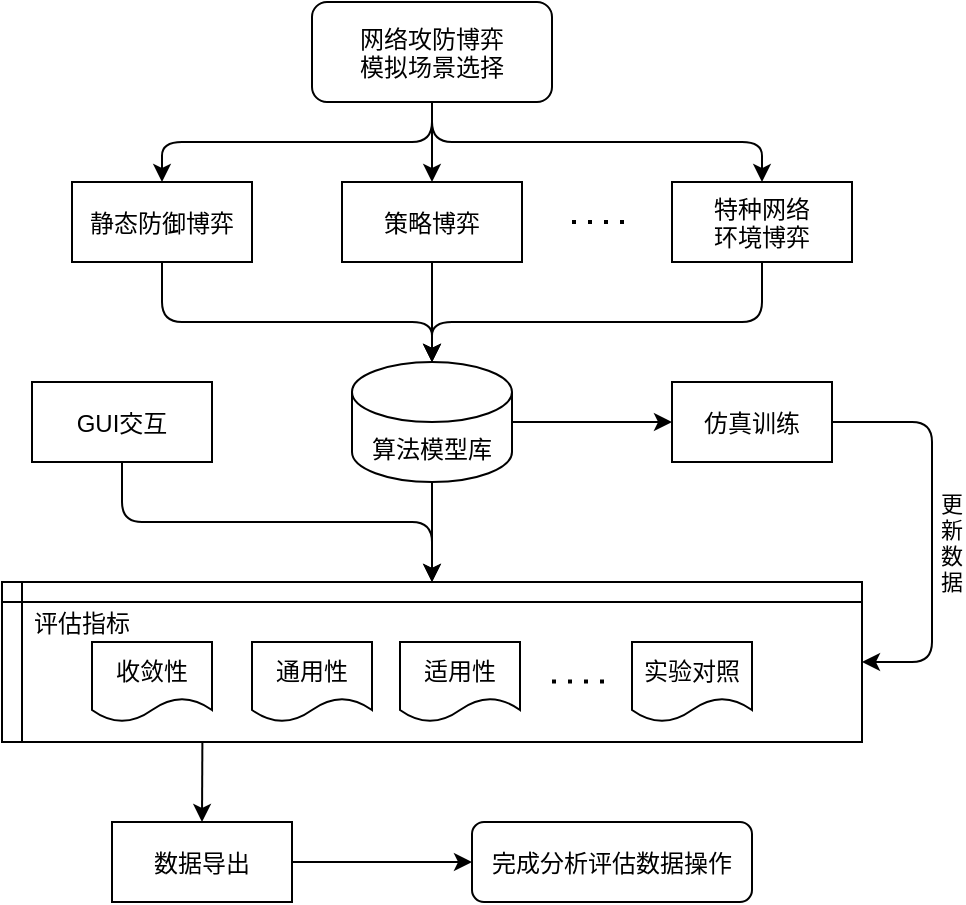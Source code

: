 <mxfile version="14.4.3" type="github">
  <diagram id="C5RBs43oDa-KdzZeNtuy" name="Page-1">
    <mxGraphModel dx="1426" dy="665" grid="1" gridSize="10" guides="1" tooltips="1" connect="1" arrows="1" fold="1" page="1" pageScale="1" pageWidth="827" pageHeight="1169" math="0" shadow="0">
      <root>
        <mxCell id="WIyWlLk6GJQsqaUBKTNV-0" />
        <mxCell id="WIyWlLk6GJQsqaUBKTNV-1" parent="WIyWlLk6GJQsqaUBKTNV-0" />
        <mxCell id="4mUoT94FO_jnOTSp1moc-0" value="网络攻防博弈&#xa;模拟场景选择" style="rounded=1;" parent="WIyWlLk6GJQsqaUBKTNV-1" vertex="1">
          <mxGeometry x="340" y="70" width="120" height="50" as="geometry" />
        </mxCell>
        <mxCell id="4mUoT94FO_jnOTSp1moc-1" value="静态防御博弈" style="rounded=0;" parent="WIyWlLk6GJQsqaUBKTNV-1" vertex="1">
          <mxGeometry x="220" y="160" width="90" height="40" as="geometry" />
        </mxCell>
        <mxCell id="4mUoT94FO_jnOTSp1moc-2" value="策略博弈" style="rounded=0;" parent="WIyWlLk6GJQsqaUBKTNV-1" vertex="1">
          <mxGeometry x="355" y="160" width="90" height="40" as="geometry" />
        </mxCell>
        <mxCell id="4mUoT94FO_jnOTSp1moc-3" value="特种网络&#xa;环境博弈" style="rounded=0;" parent="WIyWlLk6GJQsqaUBKTNV-1" vertex="1">
          <mxGeometry x="520" y="160" width="90" height="40" as="geometry" />
        </mxCell>
        <mxCell id="4mUoT94FO_jnOTSp1moc-4" value="" style="endArrow=none;dashed=1;dashPattern=1 3;strokeWidth=2;" parent="WIyWlLk6GJQsqaUBKTNV-1" edge="1">
          <mxGeometry width="50" height="50" relative="1" as="geometry">
            <mxPoint x="470" y="180" as="sourcePoint" />
            <mxPoint x="500" y="180" as="targetPoint" />
          </mxGeometry>
        </mxCell>
        <mxCell id="4mUoT94FO_jnOTSp1moc-5" value="" style="endArrow=classic;exitX=0.5;exitY=1;exitDx=0;exitDy=0;entryX=0.5;entryY=0;entryDx=0;entryDy=0;" parent="WIyWlLk6GJQsqaUBKTNV-1" source="4mUoT94FO_jnOTSp1moc-0" target="4mUoT94FO_jnOTSp1moc-2" edge="1">
          <mxGeometry width="50" height="50" relative="1" as="geometry">
            <mxPoint x="310" y="310" as="sourcePoint" />
            <mxPoint x="360" y="260" as="targetPoint" />
          </mxGeometry>
        </mxCell>
        <mxCell id="4mUoT94FO_jnOTSp1moc-6" value="" style="endArrow=classic;exitX=0.5;exitY=1;exitDx=0;exitDy=0;entryX=0.5;entryY=0;entryDx=0;entryDy=0;" parent="WIyWlLk6GJQsqaUBKTNV-1" source="4mUoT94FO_jnOTSp1moc-0" target="4mUoT94FO_jnOTSp1moc-1" edge="1">
          <mxGeometry width="50" height="50" relative="1" as="geometry">
            <mxPoint x="410" y="130" as="sourcePoint" />
            <mxPoint x="410" y="170" as="targetPoint" />
            <Array as="points">
              <mxPoint x="400" y="140" />
              <mxPoint x="265" y="140" />
            </Array>
          </mxGeometry>
        </mxCell>
        <mxCell id="4mUoT94FO_jnOTSp1moc-7" value="" style="endArrow=classic;exitX=0.5;exitY=1;exitDx=0;exitDy=0;entryX=0.5;entryY=0;entryDx=0;entryDy=0;" parent="WIyWlLk6GJQsqaUBKTNV-1" source="4mUoT94FO_jnOTSp1moc-0" target="4mUoT94FO_jnOTSp1moc-3" edge="1">
          <mxGeometry width="50" height="50" relative="1" as="geometry">
            <mxPoint x="420" y="140" as="sourcePoint" />
            <mxPoint x="420" y="180" as="targetPoint" />
            <Array as="points">
              <mxPoint x="400" y="140" />
              <mxPoint x="565" y="140" />
            </Array>
          </mxGeometry>
        </mxCell>
        <mxCell id="4mUoT94FO_jnOTSp1moc-9" value="算法模型库" style="shape=cylinder3;boundedLbl=1;backgroundOutline=1;size=15;" parent="WIyWlLk6GJQsqaUBKTNV-1" vertex="1">
          <mxGeometry x="360" y="250" width="80" height="60" as="geometry" />
        </mxCell>
        <mxCell id="4mUoT94FO_jnOTSp1moc-10" value="" style="endArrow=classic;exitX=0.5;exitY=1;exitDx=0;exitDy=0;entryX=0.5;entryY=0;entryDx=0;entryDy=0;entryPerimeter=0;" parent="WIyWlLk6GJQsqaUBKTNV-1" source="4mUoT94FO_jnOTSp1moc-1" target="4mUoT94FO_jnOTSp1moc-9" edge="1">
          <mxGeometry width="50" height="50" relative="1" as="geometry">
            <mxPoint x="430" y="150" as="sourcePoint" />
            <mxPoint x="430" y="190" as="targetPoint" />
            <Array as="points">
              <mxPoint x="265" y="230" />
              <mxPoint x="400" y="230" />
            </Array>
          </mxGeometry>
        </mxCell>
        <mxCell id="4mUoT94FO_jnOTSp1moc-11" value="" style="endArrow=classic;exitX=0.5;exitY=1;exitDx=0;exitDy=0;entryX=0.5;entryY=0;entryDx=0;entryDy=0;entryPerimeter=0;" parent="WIyWlLk6GJQsqaUBKTNV-1" source="4mUoT94FO_jnOTSp1moc-2" target="4mUoT94FO_jnOTSp1moc-9" edge="1">
          <mxGeometry width="50" height="50" relative="1" as="geometry">
            <mxPoint x="440" y="160" as="sourcePoint" />
            <mxPoint x="440" y="200" as="targetPoint" />
          </mxGeometry>
        </mxCell>
        <mxCell id="4mUoT94FO_jnOTSp1moc-12" value="" style="endArrow=classic;exitX=0.5;exitY=1;exitDx=0;exitDy=0;entryX=0.5;entryY=0;entryDx=0;entryDy=0;entryPerimeter=0;" parent="WIyWlLk6GJQsqaUBKTNV-1" source="4mUoT94FO_jnOTSp1moc-3" target="4mUoT94FO_jnOTSp1moc-9" edge="1">
          <mxGeometry width="50" height="50" relative="1" as="geometry">
            <mxPoint x="450" y="170" as="sourcePoint" />
            <mxPoint x="450" y="210" as="targetPoint" />
            <Array as="points">
              <mxPoint x="565" y="230" />
              <mxPoint x="400" y="230" />
            </Array>
          </mxGeometry>
        </mxCell>
        <mxCell id="4mUoT94FO_jnOTSp1moc-13" value="仿真训练" style="rounded=0;" parent="WIyWlLk6GJQsqaUBKTNV-1" vertex="1">
          <mxGeometry x="520" y="260" width="80" height="40" as="geometry" />
        </mxCell>
        <mxCell id="4mUoT94FO_jnOTSp1moc-14" value="" style="endArrow=classic;exitX=1;exitY=0.5;exitDx=0;exitDy=0;exitPerimeter=0;entryX=0;entryY=0.5;entryDx=0;entryDy=0;" parent="WIyWlLk6GJQsqaUBKTNV-1" source="4mUoT94FO_jnOTSp1moc-9" target="4mUoT94FO_jnOTSp1moc-13" edge="1">
          <mxGeometry width="50" height="50" relative="1" as="geometry">
            <mxPoint x="450" y="360" as="sourcePoint" />
            <mxPoint x="500" y="310" as="targetPoint" />
          </mxGeometry>
        </mxCell>
        <mxCell id="4mUoT94FO_jnOTSp1moc-15" value="" style="endArrow=classic;exitX=0.5;exitY=1;exitDx=0;exitDy=0;exitPerimeter=0;entryX=0.5;entryY=0;entryDx=0;entryDy=0;" parent="WIyWlLk6GJQsqaUBKTNV-1" source="4mUoT94FO_jnOTSp1moc-9" target="4mUoT94FO_jnOTSp1moc-16" edge="1">
          <mxGeometry width="50" height="50" relative="1" as="geometry">
            <mxPoint x="320" y="430" as="sourcePoint" />
            <mxPoint x="400" y="350" as="targetPoint" />
          </mxGeometry>
        </mxCell>
        <mxCell id="4mUoT94FO_jnOTSp1moc-16" value="" style="shape=internalStorage;backgroundOutline=1;dx=10;dy=10;" parent="WIyWlLk6GJQsqaUBKTNV-1" vertex="1">
          <mxGeometry x="185" y="360" width="430" height="80" as="geometry" />
        </mxCell>
        <mxCell id="4mUoT94FO_jnOTSp1moc-18" value="收敛性" style="shape=document;boundedLbl=1;" parent="WIyWlLk6GJQsqaUBKTNV-1" vertex="1">
          <mxGeometry x="230" y="390" width="60" height="40" as="geometry" />
        </mxCell>
        <mxCell id="4mUoT94FO_jnOTSp1moc-19" value="通用性" style="shape=document;boundedLbl=1;" parent="WIyWlLk6GJQsqaUBKTNV-1" vertex="1">
          <mxGeometry x="310" y="390" width="60" height="40" as="geometry" />
        </mxCell>
        <mxCell id="4mUoT94FO_jnOTSp1moc-20" value="适用性" style="shape=document;boundedLbl=1;" parent="WIyWlLk6GJQsqaUBKTNV-1" vertex="1">
          <mxGeometry x="384" y="390" width="60" height="40" as="geometry" />
        </mxCell>
        <mxCell id="4mUoT94FO_jnOTSp1moc-21" value="" style="endArrow=none;dashed=1;dashPattern=1 3;strokeWidth=2;" parent="WIyWlLk6GJQsqaUBKTNV-1" edge="1">
          <mxGeometry width="50" height="50" relative="1" as="geometry">
            <mxPoint x="460" y="409.76" as="sourcePoint" />
            <mxPoint x="490" y="409.76" as="targetPoint" />
          </mxGeometry>
        </mxCell>
        <mxCell id="4mUoT94FO_jnOTSp1moc-22" value="实验对照" style="shape=document;boundedLbl=1;" parent="WIyWlLk6GJQsqaUBKTNV-1" vertex="1">
          <mxGeometry x="500" y="390" width="60" height="40" as="geometry" />
        </mxCell>
        <mxCell id="4mUoT94FO_jnOTSp1moc-23" value="评估指标" style="text;strokeColor=none;fillColor=none;align=center;verticalAlign=middle;rounded=0;" parent="WIyWlLk6GJQsqaUBKTNV-1" vertex="1">
          <mxGeometry x="200" y="370" width="50" height="20" as="geometry" />
        </mxCell>
        <mxCell id="3iNz1NNIsn3qa7pPF692-1" value="GUI交互" style="rounded=0;" vertex="1" parent="WIyWlLk6GJQsqaUBKTNV-1">
          <mxGeometry x="200" y="260" width="90" height="40" as="geometry" />
        </mxCell>
        <mxCell id="3iNz1NNIsn3qa7pPF692-2" value="" style="endArrow=classic;exitX=0.5;exitY=1;exitDx=0;exitDy=0;entryX=0.5;entryY=0;entryDx=0;entryDy=0;" edge="1" parent="WIyWlLk6GJQsqaUBKTNV-1" source="3iNz1NNIsn3qa7pPF692-1" target="4mUoT94FO_jnOTSp1moc-16">
          <mxGeometry width="50" height="50" relative="1" as="geometry">
            <mxPoint x="200" y="360" as="sourcePoint" />
            <mxPoint x="250" y="310" as="targetPoint" />
            <Array as="points">
              <mxPoint x="245" y="330" />
              <mxPoint x="400" y="330" />
            </Array>
          </mxGeometry>
        </mxCell>
        <mxCell id="3iNz1NNIsn3qa7pPF692-3" value="更&#xa;新&#xa;数&#xa;据" style="endArrow=classic;exitX=1;exitY=0.5;exitDx=0;exitDy=0;entryX=1;entryY=0.5;entryDx=0;entryDy=0;" edge="1" parent="WIyWlLk6GJQsqaUBKTNV-1" source="4mUoT94FO_jnOTSp1moc-13" target="4mUoT94FO_jnOTSp1moc-16">
          <mxGeometry x="0.073" y="10" width="50" height="50" relative="1" as="geometry">
            <mxPoint x="620" y="330" as="sourcePoint" />
            <mxPoint x="670" y="280" as="targetPoint" />
            <Array as="points">
              <mxPoint x="650" y="280" />
              <mxPoint x="650" y="400" />
            </Array>
            <mxPoint as="offset" />
          </mxGeometry>
        </mxCell>
        <mxCell id="3iNz1NNIsn3qa7pPF692-4" value="数据导出" style="rounded=0;" vertex="1" parent="WIyWlLk6GJQsqaUBKTNV-1">
          <mxGeometry x="240" y="480" width="90" height="40" as="geometry" />
        </mxCell>
        <mxCell id="3iNz1NNIsn3qa7pPF692-5" value="" style="endArrow=classic;exitX=0.233;exitY=1.004;exitDx=0;exitDy=0;entryX=0.5;entryY=0;entryDx=0;entryDy=0;exitPerimeter=0;" edge="1" parent="WIyWlLk6GJQsqaUBKTNV-1" source="4mUoT94FO_jnOTSp1moc-16" target="3iNz1NNIsn3qa7pPF692-4">
          <mxGeometry width="50" height="50" relative="1" as="geometry">
            <mxPoint x="240" y="550" as="sourcePoint" />
            <mxPoint x="290" y="500" as="targetPoint" />
          </mxGeometry>
        </mxCell>
        <mxCell id="3iNz1NNIsn3qa7pPF692-6" value="完成分析评估数据操作" style="rounded=1;" vertex="1" parent="WIyWlLk6GJQsqaUBKTNV-1">
          <mxGeometry x="420" y="480" width="140" height="40" as="geometry" />
        </mxCell>
        <mxCell id="3iNz1NNIsn3qa7pPF692-7" value="" style="endArrow=classic;exitX=1;exitY=0.5;exitDx=0;exitDy=0;entryX=0;entryY=0.5;entryDx=0;entryDy=0;" edge="1" parent="WIyWlLk6GJQsqaUBKTNV-1" source="3iNz1NNIsn3qa7pPF692-4" target="3iNz1NNIsn3qa7pPF692-6">
          <mxGeometry width="50" height="50" relative="1" as="geometry">
            <mxPoint x="370" y="540" as="sourcePoint" />
            <mxPoint x="420" y="490" as="targetPoint" />
          </mxGeometry>
        </mxCell>
      </root>
    </mxGraphModel>
  </diagram>
</mxfile>
